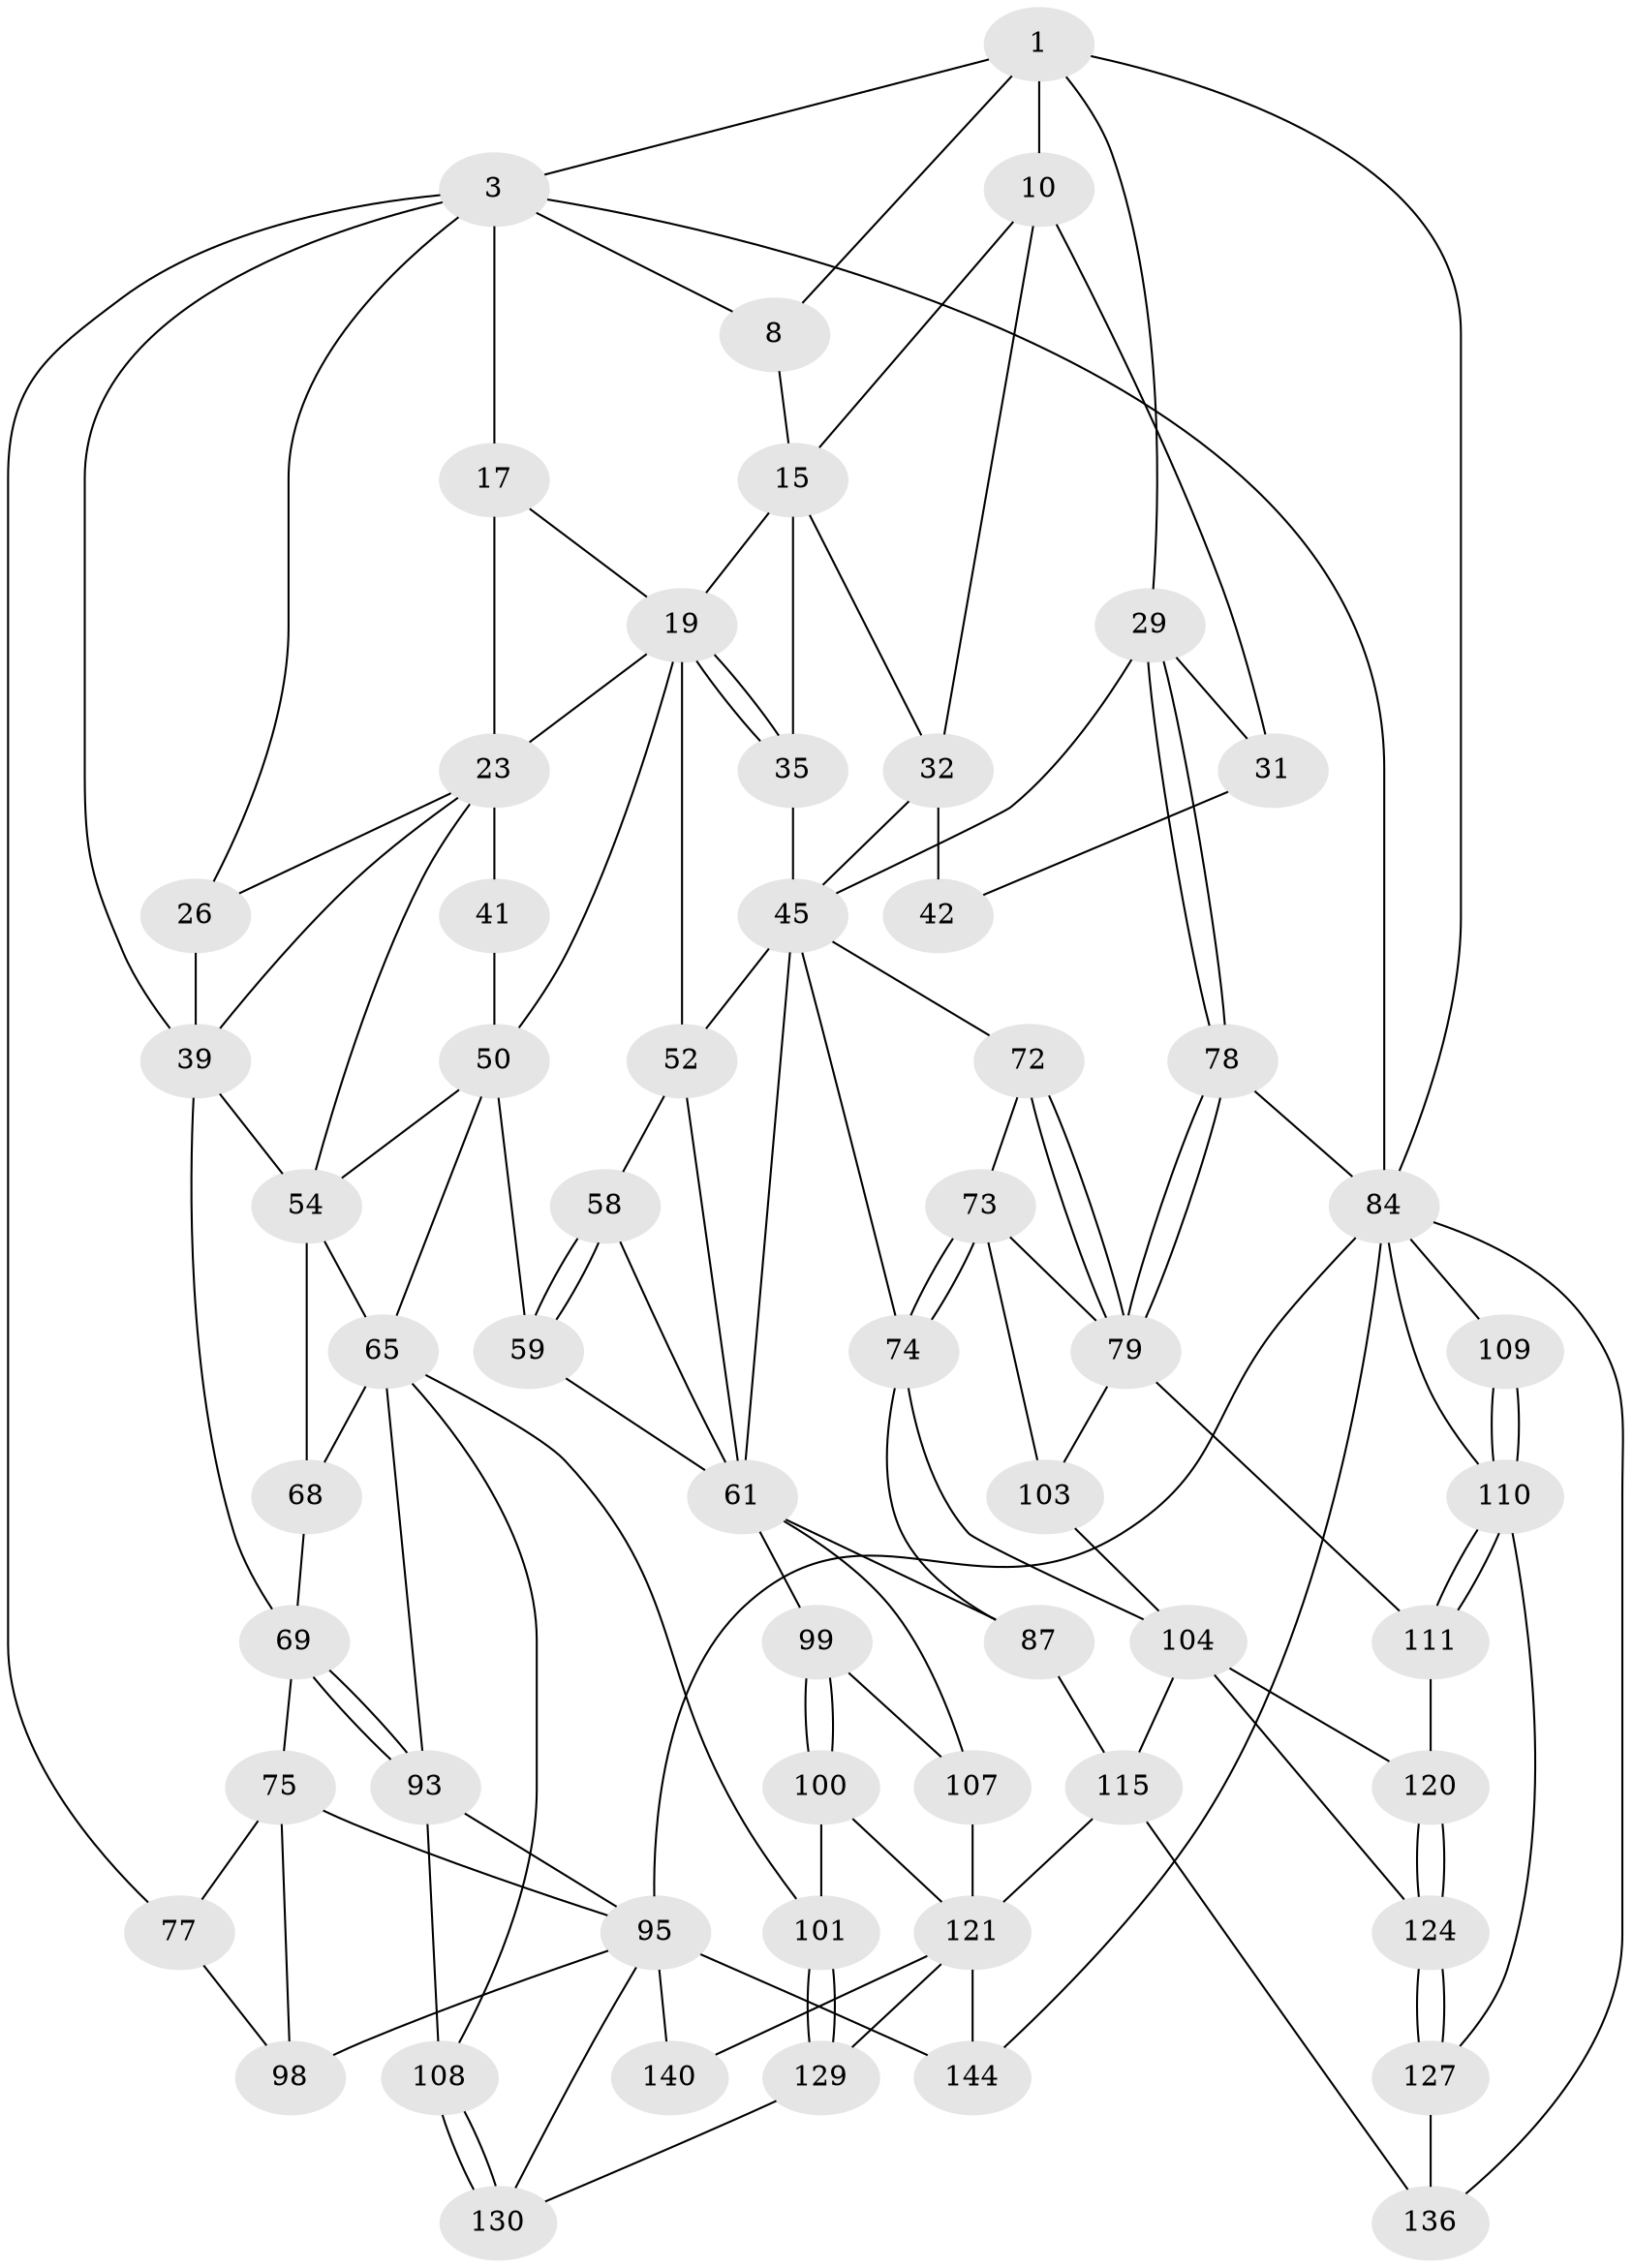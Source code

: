 // original degree distribution, {3: 0.013793103448275862, 4: 0.2206896551724138, 6: 0.2, 5: 0.5655172413793104}
// Generated by graph-tools (version 1.1) at 2025/21/03/04/25 18:21:42]
// undirected, 58 vertices, 128 edges
graph export_dot {
graph [start="1"]
  node [color=gray90,style=filled];
  1 [pos="+0.6435537298194124+0",super="+2+7"];
  3 [pos="+0+0",super="+4+43"];
  8 [pos="+0.5228288439264727+0.12760789259695393"];
  10 [pos="+0.9048462763133378+0.07279583716992122",super="+11"];
  15 [pos="+0.6512229231259177+0.20620991353866205",super="+16+34"];
  17 [pos="+0.3715870904788132+0.13214227998075362",super="+18+22"];
  19 [pos="+0.5375518340163632+0.21325349712867503",super="+20"];
  23 [pos="+0.2145607451439276+0.25059748749974575",super="+24+36"];
  26 [pos="+0.08255910971301217+0.2716792701807976"];
  29 [pos="+1+0.3124282008459599",super="+30"];
  31 [pos="+1+0.2736168099684955"];
  32 [pos="+0.7687128371659785+0.32388982520361964",super="+33"];
  35 [pos="+0.5720511685391854+0.39469583902022337"];
  39 [pos="+0.15093919159877656+0.42022367919295095",super="+56+40"];
  41 [pos="+0.28070692043054646+0.4261715608788201"];
  42 [pos="+0.8826238263203404+0.3450943515847711"];
  45 [pos="+0.7945071709651881+0.4834370186407876",super="+53+46"];
  50 [pos="+0.39437418244213407+0.5011446547105236",super="+51+60"];
  52 [pos="+0.5270581244490539+0.4317334649763425",super="+57"];
  54 [pos="+0.29808660460369535+0.49272183100751926",super="+67+55"];
  58 [pos="+0.5281263701895806+0.5624469107277498"];
  59 [pos="+0.4176598617587406+0.6226602534879018"];
  61 [pos="+0.6763686080040364+0.5122048946006841",super="+62+64"];
  65 [pos="+0.38343144999199114+0.6454035952277196",super="+102+66"];
  68 [pos="+0.2426336876434052+0.6116465144152614"];
  69 [pos="+0.21343248200392312+0.6199005968799881",super="+70"];
  72 [pos="+0.8795353020178952+0.573958621855202"];
  73 [pos="+0.8238522704509615+0.6321298321045554",super="+92"];
  74 [pos="+0.7467572040281903+0.6739053173888926",super="+86"];
  75 [pos="+0.02354989708564555+0.5752419210537453",super="+76+89"];
  77 [pos="+0+0.46245348405668046"];
  78 [pos="+1+0.6483516783181691"];
  79 [pos="+0.967549625342698+0.6241862793480994",super="+91"];
  84 [pos="+1+1",super="+114+141+85"];
  87 [pos="+0.6736388456641326+0.7150899235719165"];
  93 [pos="+0.2450674362809091+0.7029525293496343",super="+94"];
  95 [pos="+0.21628283930131922+0.7880229902513365",super="+137+96"];
  98 [pos="+0.043992269162355144+0.729995354001217",super="+112"];
  99 [pos="+0.5264425277478078+0.7265820645169816"];
  100 [pos="+0.4886400010333091+0.759792103936478"];
  101 [pos="+0.46929931672697783+0.7633114107025374"];
  103 [pos="+0.8213485945622296+0.7028917469769829"];
  104 [pos="+0.7718208639308571+0.7214889132562927",super="+105+117"];
  107 [pos="+0.5707290645425132+0.7320392604115273"];
  108 [pos="+0.30328169615686473+0.8077370377086132"];
  109 [pos="+0.990175870192096+0.8303704077771751"];
  110 [pos="+0.8817655142870657+0.7658911713471314",super="+126"];
  111 [pos="+0.8736542550934515+0.7497184625470256"];
  115 [pos="+0.6772319695707897+0.8557470461528646",super="+116+119"];
  120 [pos="+0.8156921941745829+0.7669925859279013"];
  121 [pos="+0.6346626051267956+0.8595561870410083",super="+122"];
  124 [pos="+0.8154461833862683+0.7873481136578053",super="+125"];
  127 [pos="+0.8469280776705136+0.823717595547021",super="+128"];
  129 [pos="+0.4232478887185775+0.8366204465404772"];
  130 [pos="+0.32904430292867426+0.8395642615296249"];
  136 [pos="+0.7381462400326656+0.9128893047962198"];
  140 [pos="+0.36871267762103405+1"];
  144 [pos="+0.5916507439272132+1"];
  1 -- 3;
  1 -- 84;
  1 -- 10 [weight=3];
  1 -- 29;
  1 -- 8;
  3 -- 84;
  3 -- 17 [weight=2];
  3 -- 8;
  3 -- 26;
  3 -- 77;
  3 -- 39;
  8 -- 15;
  10 -- 32;
  10 -- 15;
  10 -- 31;
  15 -- 19;
  15 -- 32;
  15 -- 35;
  17 -- 23 [weight=2];
  17 -- 19;
  19 -- 35;
  19 -- 35;
  19 -- 50;
  19 -- 52;
  19 -- 23;
  23 -- 39;
  23 -- 41 [weight=2];
  23 -- 26;
  23 -- 54;
  26 -- 39;
  29 -- 78;
  29 -- 78;
  29 -- 45;
  29 -- 31;
  31 -- 42;
  32 -- 42 [weight=2];
  32 -- 45;
  35 -- 45;
  39 -- 54;
  39 -- 69;
  41 -- 50;
  45 -- 72;
  45 -- 52;
  45 -- 61 [weight=2];
  45 -- 74;
  50 -- 54;
  50 -- 65;
  50 -- 59;
  52 -- 58;
  52 -- 61;
  54 -- 68;
  54 -- 65;
  58 -- 59;
  58 -- 59;
  58 -- 61;
  59 -- 61;
  61 -- 99;
  61 -- 87;
  61 -- 107;
  65 -- 108;
  65 -- 101;
  65 -- 68;
  65 -- 93;
  68 -- 69;
  69 -- 93;
  69 -- 93;
  69 -- 75 [weight=2];
  72 -- 73;
  72 -- 79;
  72 -- 79;
  73 -- 74;
  73 -- 74;
  73 -- 103;
  73 -- 79;
  74 -- 87;
  74 -- 104;
  75 -- 98;
  75 -- 77;
  75 -- 95;
  77 -- 98;
  78 -- 79;
  78 -- 79;
  78 -- 84;
  79 -- 103;
  79 -- 111;
  84 -- 136;
  84 -- 144;
  84 -- 109;
  84 -- 110;
  84 -- 95 [weight=2];
  87 -- 115;
  93 -- 108;
  93 -- 95;
  95 -- 144;
  95 -- 130;
  95 -- 140 [weight=2];
  95 -- 98 [weight=2];
  99 -- 100;
  99 -- 100;
  99 -- 107;
  100 -- 101;
  100 -- 121;
  101 -- 129;
  101 -- 129;
  103 -- 104;
  104 -- 115 [weight=2];
  104 -- 124;
  104 -- 120;
  107 -- 121;
  108 -- 130;
  108 -- 130;
  109 -- 110 [weight=2];
  109 -- 110;
  110 -- 111;
  110 -- 111;
  110 -- 127 [weight=2];
  111 -- 120;
  115 -- 121;
  115 -- 136;
  120 -- 124;
  120 -- 124;
  121 -- 144;
  121 -- 129;
  121 -- 140;
  124 -- 127 [weight=2];
  124 -- 127;
  127 -- 136;
  129 -- 130;
}
